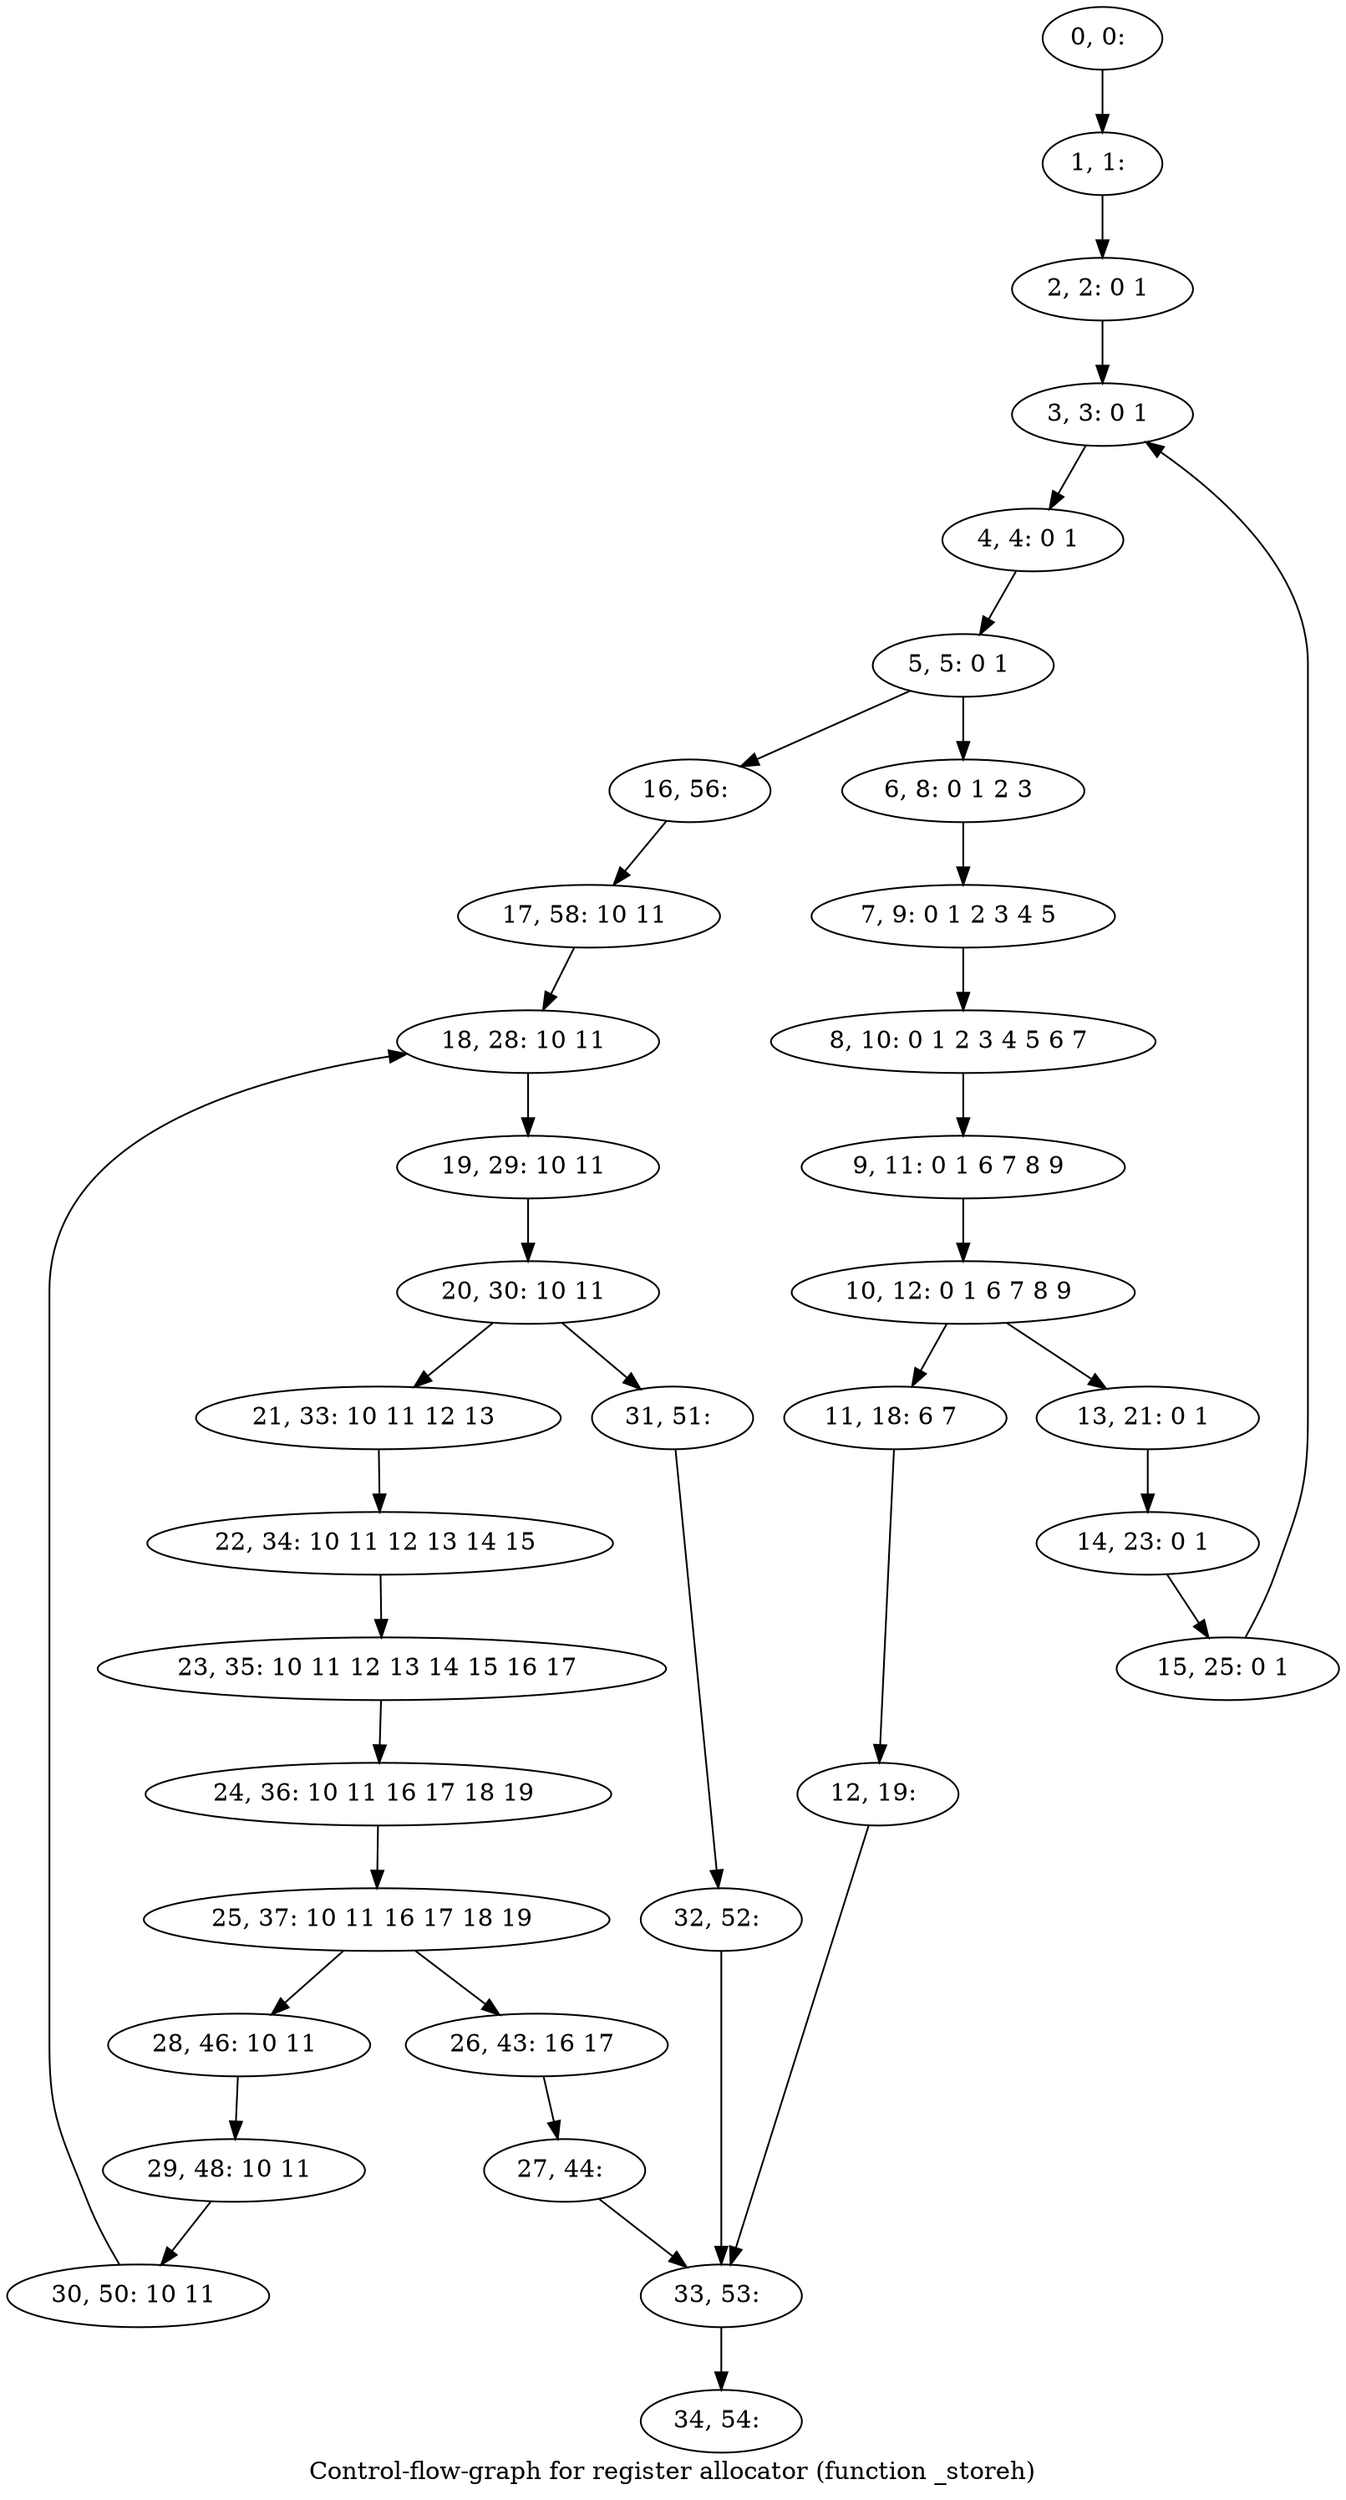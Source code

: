 digraph G {
graph [label="Control-flow-graph for register allocator (function _storeh)"]
0[label="0, 0: "];
1[label="1, 1: "];
2[label="2, 2: 0 1 "];
3[label="3, 3: 0 1 "];
4[label="4, 4: 0 1 "];
5[label="5, 5: 0 1 "];
6[label="6, 8: 0 1 2 3 "];
7[label="7, 9: 0 1 2 3 4 5 "];
8[label="8, 10: 0 1 2 3 4 5 6 7 "];
9[label="9, 11: 0 1 6 7 8 9 "];
10[label="10, 12: 0 1 6 7 8 9 "];
11[label="11, 18: 6 7 "];
12[label="12, 19: "];
13[label="13, 21: 0 1 "];
14[label="14, 23: 0 1 "];
15[label="15, 25: 0 1 "];
16[label="16, 56: "];
17[label="17, 58: 10 11 "];
18[label="18, 28: 10 11 "];
19[label="19, 29: 10 11 "];
20[label="20, 30: 10 11 "];
21[label="21, 33: 10 11 12 13 "];
22[label="22, 34: 10 11 12 13 14 15 "];
23[label="23, 35: 10 11 12 13 14 15 16 17 "];
24[label="24, 36: 10 11 16 17 18 19 "];
25[label="25, 37: 10 11 16 17 18 19 "];
26[label="26, 43: 16 17 "];
27[label="27, 44: "];
28[label="28, 46: 10 11 "];
29[label="29, 48: 10 11 "];
30[label="30, 50: 10 11 "];
31[label="31, 51: "];
32[label="32, 52: "];
33[label="33, 53: "];
34[label="34, 54: "];
0->1 ;
1->2 ;
2->3 ;
3->4 ;
4->5 ;
5->6 ;
5->16 ;
6->7 ;
7->8 ;
8->9 ;
9->10 ;
10->11 ;
10->13 ;
11->12 ;
12->33 ;
13->14 ;
14->15 ;
15->3 ;
16->17 ;
17->18 ;
18->19 ;
19->20 ;
20->21 ;
20->31 ;
21->22 ;
22->23 ;
23->24 ;
24->25 ;
25->26 ;
25->28 ;
26->27 ;
27->33 ;
28->29 ;
29->30 ;
30->18 ;
31->32 ;
32->33 ;
33->34 ;
}
